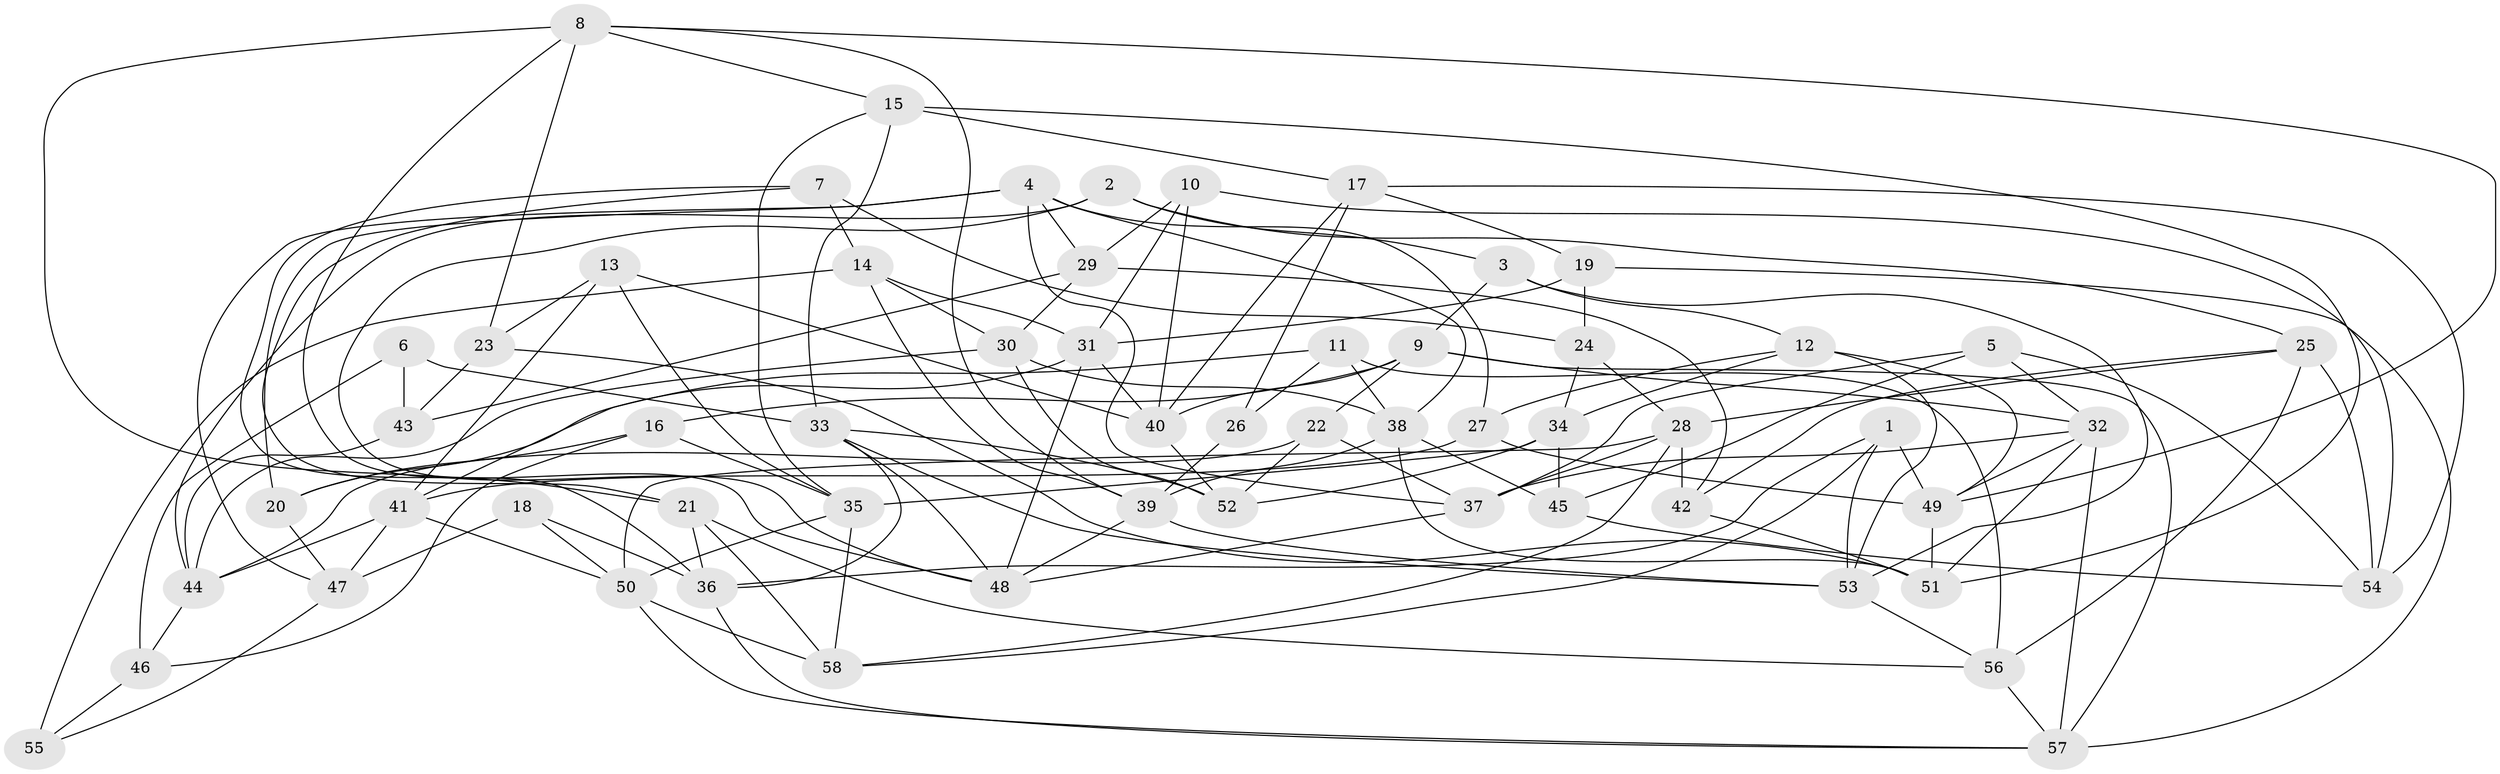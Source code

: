 // original degree distribution, {4: 1.0}
// Generated by graph-tools (version 1.1) at 2025/38/03/04/25 23:38:08]
// undirected, 58 vertices, 142 edges
graph export_dot {
  node [color=gray90,style=filled];
  1;
  2;
  3;
  4;
  5;
  6;
  7;
  8;
  9;
  10;
  11;
  12;
  13;
  14;
  15;
  16;
  17;
  18;
  19;
  20;
  21;
  22;
  23;
  24;
  25;
  26;
  27;
  28;
  29;
  30;
  31;
  32;
  33;
  34;
  35;
  36;
  37;
  38;
  39;
  40;
  41;
  42;
  43;
  44;
  45;
  46;
  47;
  48;
  49;
  50;
  51;
  52;
  53;
  54;
  55;
  56;
  57;
  58;
  1 -- 36 [weight=1.0];
  1 -- 49 [weight=1.0];
  1 -- 53 [weight=1.0];
  1 -- 58 [weight=1.0];
  2 -- 3 [weight=1.0];
  2 -- 25 [weight=1.0];
  2 -- 44 [weight=1.0];
  2 -- 48 [weight=1.0];
  3 -- 9 [weight=1.0];
  3 -- 12 [weight=1.0];
  3 -- 53 [weight=1.0];
  4 -- 20 [weight=1.0];
  4 -- 27 [weight=1.0];
  4 -- 29 [weight=1.0];
  4 -- 37 [weight=1.0];
  4 -- 38 [weight=1.0];
  4 -- 47 [weight=1.0];
  5 -- 32 [weight=1.0];
  5 -- 37 [weight=1.0];
  5 -- 45 [weight=1.0];
  5 -- 54 [weight=1.0];
  6 -- 33 [weight=1.0];
  6 -- 43 [weight=2.0];
  6 -- 46 [weight=1.0];
  7 -- 14 [weight=1.0];
  7 -- 21 [weight=1.0];
  7 -- 24 [weight=1.0];
  7 -- 36 [weight=1.0];
  8 -- 15 [weight=1.0];
  8 -- 21 [weight=1.0];
  8 -- 23 [weight=1.0];
  8 -- 39 [weight=1.0];
  8 -- 48 [weight=1.0];
  8 -- 49 [weight=1.0];
  9 -- 16 [weight=1.0];
  9 -- 22 [weight=1.0];
  9 -- 32 [weight=1.0];
  9 -- 40 [weight=1.0];
  9 -- 57 [weight=1.0];
  10 -- 29 [weight=1.0];
  10 -- 31 [weight=1.0];
  10 -- 40 [weight=1.0];
  10 -- 54 [weight=1.0];
  11 -- 20 [weight=1.0];
  11 -- 26 [weight=2.0];
  11 -- 38 [weight=1.0];
  11 -- 56 [weight=2.0];
  12 -- 27 [weight=1.0];
  12 -- 34 [weight=2.0];
  12 -- 49 [weight=1.0];
  12 -- 53 [weight=1.0];
  13 -- 23 [weight=1.0];
  13 -- 35 [weight=1.0];
  13 -- 40 [weight=1.0];
  13 -- 41 [weight=1.0];
  14 -- 30 [weight=1.0];
  14 -- 31 [weight=1.0];
  14 -- 39 [weight=1.0];
  14 -- 55 [weight=2.0];
  15 -- 17 [weight=2.0];
  15 -- 33 [weight=1.0];
  15 -- 35 [weight=1.0];
  15 -- 51 [weight=1.0];
  16 -- 20 [weight=1.0];
  16 -- 35 [weight=1.0];
  16 -- 46 [weight=1.0];
  17 -- 19 [weight=1.0];
  17 -- 26 [weight=1.0];
  17 -- 40 [weight=1.0];
  17 -- 54 [weight=1.0];
  18 -- 36 [weight=1.0];
  18 -- 47 [weight=2.0];
  18 -- 50 [weight=1.0];
  19 -- 24 [weight=1.0];
  19 -- 31 [weight=1.0];
  19 -- 57 [weight=1.0];
  20 -- 47 [weight=1.0];
  21 -- 36 [weight=1.0];
  21 -- 56 [weight=1.0];
  21 -- 58 [weight=2.0];
  22 -- 37 [weight=1.0];
  22 -- 44 [weight=1.0];
  22 -- 52 [weight=1.0];
  23 -- 43 [weight=1.0];
  23 -- 51 [weight=1.0];
  24 -- 28 [weight=1.0];
  24 -- 34 [weight=1.0];
  25 -- 28 [weight=1.0];
  25 -- 42 [weight=1.0];
  25 -- 54 [weight=2.0];
  25 -- 56 [weight=1.0];
  26 -- 39 [weight=1.0];
  27 -- 41 [weight=1.0];
  27 -- 49 [weight=1.0];
  28 -- 37 [weight=1.0];
  28 -- 42 [weight=1.0];
  28 -- 50 [weight=1.0];
  28 -- 58 [weight=1.0];
  29 -- 30 [weight=1.0];
  29 -- 42 [weight=1.0];
  29 -- 43 [weight=2.0];
  30 -- 38 [weight=1.0];
  30 -- 44 [weight=1.0];
  30 -- 52 [weight=2.0];
  31 -- 40 [weight=1.0];
  31 -- 41 [weight=1.0];
  31 -- 48 [weight=1.0];
  32 -- 37 [weight=1.0];
  32 -- 49 [weight=1.0];
  32 -- 51 [weight=1.0];
  32 -- 57 [weight=1.0];
  33 -- 36 [weight=1.0];
  33 -- 48 [weight=1.0];
  33 -- 52 [weight=1.0];
  33 -- 53 [weight=1.0];
  34 -- 35 [weight=1.0];
  34 -- 45 [weight=1.0];
  34 -- 52 [weight=1.0];
  35 -- 50 [weight=1.0];
  35 -- 58 [weight=1.0];
  36 -- 57 [weight=1.0];
  37 -- 48 [weight=1.0];
  38 -- 39 [weight=1.0];
  38 -- 45 [weight=1.0];
  38 -- 51 [weight=1.0];
  39 -- 48 [weight=1.0];
  39 -- 53 [weight=1.0];
  40 -- 52 [weight=1.0];
  41 -- 44 [weight=1.0];
  41 -- 47 [weight=1.0];
  41 -- 50 [weight=1.0];
  42 -- 51 [weight=1.0];
  43 -- 44 [weight=1.0];
  44 -- 46 [weight=1.0];
  45 -- 54 [weight=1.0];
  46 -- 55 [weight=1.0];
  47 -- 55 [weight=1.0];
  49 -- 51 [weight=1.0];
  50 -- 57 [weight=1.0];
  50 -- 58 [weight=1.0];
  53 -- 56 [weight=1.0];
  56 -- 57 [weight=1.0];
}
